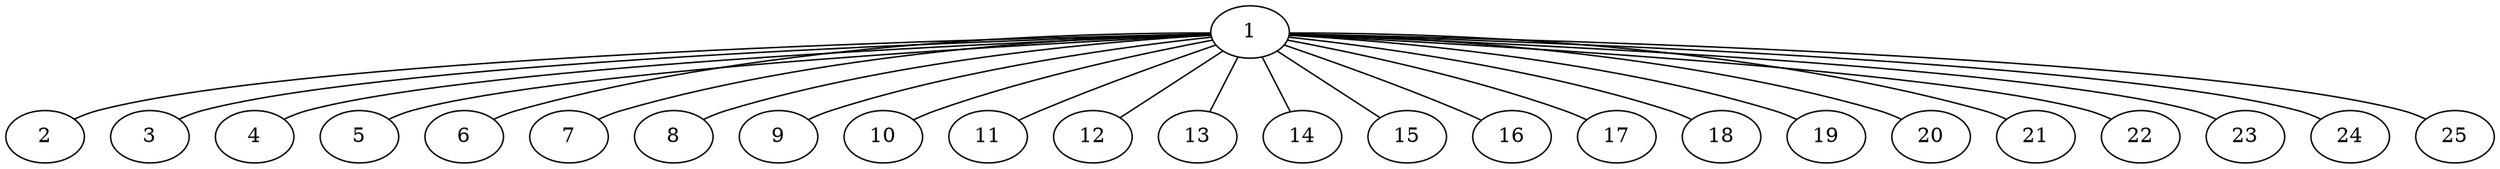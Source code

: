 graph {
  "0" [cluster="1", label="1", pos="26.163,130.97"];
  "1" [cluster="2", label="2", pos="270.82,243.14"];
  "2" [cluster="2", label="3", pos="270.82,243.14"];
  "3" [cluster="2", label="4", pos="270.82,243.14"];
  "4" [cluster="2", label="5", pos="270.82,243.14"];
  "5" [cluster="3", label="6", pos="271.43,16.263"];
  "6" [cluster="3", label="7", pos="271.43,16.263"];
  "7" [cluster="3", label="8", pos="271.43,16.263"];
  "8" [cluster="3", label="9", pos="271.43,16.263"];
  "9" [cluster="4", label="10", pos="670.15,16.263"];
  "10" [cluster="4", label="11", pos="670.15,16.263"];
  "11" [cluster="4", label="12", pos="670.15,16.263"];
  "12" [cluster="4", label="13", pos="670.15,16.263"];
  "13" [cluster="5", label="14", pos="415.11,16.263"];
  "14" [cluster="5", label="15", pos="415.11,16.263"];
  "15" [cluster="5", label="16", pos="415.11,16.263"];
  "16" [cluster="5", label="17", pos="415.11,16.263"];
  "17" [cluster="6", label="18", pos="513.44,131.26"];
  "18" [cluster="6", label="19", pos="513.44,131.26"];
  "19" [cluster="6", label="20", pos="513.44,131.26"];
  "20" [cluster="6", label="21", pos="513.44,131.26"];
  "21" [cluster="7", label="22", pos="26.163,130.97"];
  "22" [cluster="7", label="23", pos="26.163,130.97"];
  "23" [cluster="7", label="24", pos="26.163,130.97"];
  "24" [cluster="7", label="25", pos="26.163,130.97"];
  "0" -- "1";
  "0" -- "2";
  "0" -- "3";
  "0" -- "4";
  "0" -- "5";
  "0" -- "6";
  "0" -- "7";
  "0" -- "8";
  "0" -- "9";
  "0" -- "10";
  "0" -- "11";
  "0" -- "12";
  "0" -- "13";
  "0" -- "14";
  "0" -- "15";
  "0" -- "16";
  "0" -- "17";
  "0" -- "18";
  "0" -- "19";
  "0" -- "20";
  "0" -- "21";
  "0" -- "22";
  "0" -- "23";
  "0" -- "24";
}